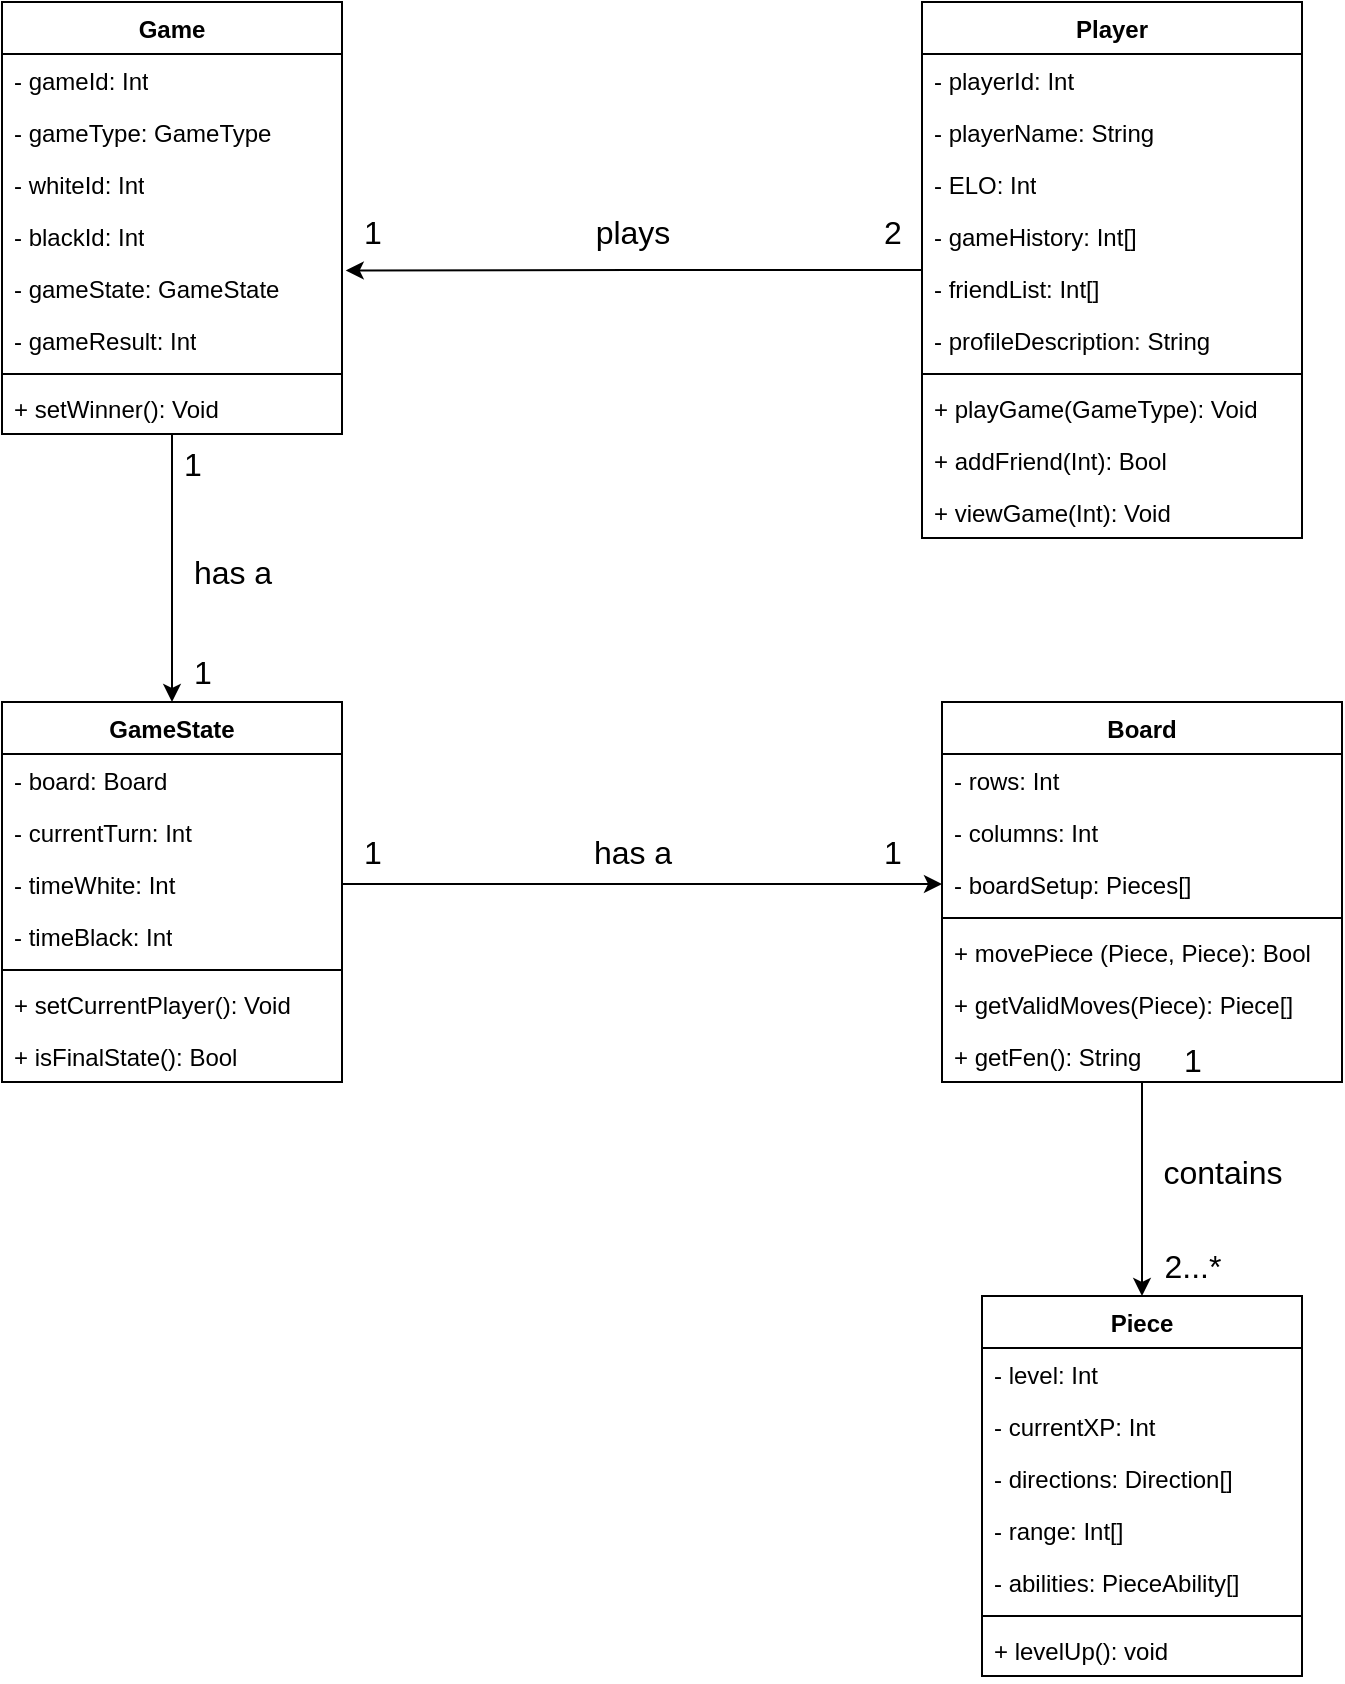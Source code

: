 <mxfile version="21.1.5" type="device">
  <diagram id="R2lEEEUBdFMjLlhIrx00" name="Page-1">
    <mxGraphModel dx="1750" dy="2015" grid="1" gridSize="10" guides="1" tooltips="1" connect="1" arrows="1" fold="1" page="1" pageScale="1" pageWidth="850" pageHeight="1100" math="0" shadow="0" extFonts="Permanent Marker^https://fonts.googleapis.com/css?family=Permanent+Marker">
      <root>
        <mxCell id="0" />
        <mxCell id="1" parent="0" />
        <mxCell id="LeIK8e8epT49vYJkH5Ri-15" value="Piece&lt;br&gt;" style="swimlane;fontStyle=1;align=center;verticalAlign=top;childLayout=stackLayout;horizontal=1;startSize=26;horizontalStack=0;resizeParent=1;resizeParentMax=0;resizeLast=0;collapsible=1;marginBottom=0;whiteSpace=wrap;html=1;" vertex="1" parent="1">
          <mxGeometry x="620" y="-253" width="160" height="190" as="geometry" />
        </mxCell>
        <mxCell id="LeIK8e8epT49vYJkH5Ri-19" value="- level: Int" style="text;strokeColor=none;fillColor=none;align=left;verticalAlign=top;spacingLeft=4;spacingRight=4;overflow=hidden;rotatable=0;points=[[0,0.5],[1,0.5]];portConstraint=eastwest;whiteSpace=wrap;html=1;" vertex="1" parent="LeIK8e8epT49vYJkH5Ri-15">
          <mxGeometry y="26" width="160" height="26" as="geometry" />
        </mxCell>
        <mxCell id="LeIK8e8epT49vYJkH5Ri-22" value="- currentXP: Int" style="text;strokeColor=none;fillColor=none;align=left;verticalAlign=top;spacingLeft=4;spacingRight=4;overflow=hidden;rotatable=0;points=[[0,0.5],[1,0.5]];portConstraint=eastwest;whiteSpace=wrap;html=1;" vertex="1" parent="LeIK8e8epT49vYJkH5Ri-15">
          <mxGeometry y="52" width="160" height="26" as="geometry" />
        </mxCell>
        <mxCell id="LeIK8e8epT49vYJkH5Ri-20" value="- directions: Direction[]" style="text;strokeColor=none;fillColor=none;align=left;verticalAlign=top;spacingLeft=4;spacingRight=4;overflow=hidden;rotatable=0;points=[[0,0.5],[1,0.5]];portConstraint=eastwest;whiteSpace=wrap;html=1;" vertex="1" parent="LeIK8e8epT49vYJkH5Ri-15">
          <mxGeometry y="78" width="160" height="26" as="geometry" />
        </mxCell>
        <mxCell id="LeIK8e8epT49vYJkH5Ri-23" value="- range: Int[]" style="text;strokeColor=none;fillColor=none;align=left;verticalAlign=top;spacingLeft=4;spacingRight=4;overflow=hidden;rotatable=0;points=[[0,0.5],[1,0.5]];portConstraint=eastwest;whiteSpace=wrap;html=1;" vertex="1" parent="LeIK8e8epT49vYJkH5Ri-15">
          <mxGeometry y="104" width="160" height="26" as="geometry" />
        </mxCell>
        <mxCell id="LeIK8e8epT49vYJkH5Ri-16" value="- abilities: PieceAbility[]" style="text;strokeColor=none;fillColor=none;align=left;verticalAlign=top;spacingLeft=4;spacingRight=4;overflow=hidden;rotatable=0;points=[[0,0.5],[1,0.5]];portConstraint=eastwest;whiteSpace=wrap;html=1;" vertex="1" parent="LeIK8e8epT49vYJkH5Ri-15">
          <mxGeometry y="130" width="160" height="26" as="geometry" />
        </mxCell>
        <mxCell id="LeIK8e8epT49vYJkH5Ri-17" value="" style="line;strokeWidth=1;fillColor=none;align=left;verticalAlign=middle;spacingTop=-1;spacingLeft=3;spacingRight=3;rotatable=0;labelPosition=right;points=[];portConstraint=eastwest;strokeColor=inherit;" vertex="1" parent="LeIK8e8epT49vYJkH5Ri-15">
          <mxGeometry y="156" width="160" height="8" as="geometry" />
        </mxCell>
        <mxCell id="LeIK8e8epT49vYJkH5Ri-18" value="+ levelUp(): void" style="text;strokeColor=none;fillColor=none;align=left;verticalAlign=top;spacingLeft=4;spacingRight=4;overflow=hidden;rotatable=0;points=[[0,0.5],[1,0.5]];portConstraint=eastwest;whiteSpace=wrap;html=1;" vertex="1" parent="LeIK8e8epT49vYJkH5Ri-15">
          <mxGeometry y="164" width="160" height="26" as="geometry" />
        </mxCell>
        <mxCell id="LeIK8e8epT49vYJkH5Ri-24" value="GameState" style="swimlane;fontStyle=1;align=center;verticalAlign=top;childLayout=stackLayout;horizontal=1;startSize=26;horizontalStack=0;resizeParent=1;resizeParentMax=0;resizeLast=0;collapsible=1;marginBottom=0;whiteSpace=wrap;html=1;" vertex="1" parent="1">
          <mxGeometry x="130" y="-550" width="170" height="190" as="geometry" />
        </mxCell>
        <mxCell id="LeIK8e8epT49vYJkH5Ri-28" value="- board: Board" style="text;strokeColor=none;fillColor=none;align=left;verticalAlign=top;spacingLeft=4;spacingRight=4;overflow=hidden;rotatable=0;points=[[0,0.5],[1,0.5]];portConstraint=eastwest;whiteSpace=wrap;html=1;" vertex="1" parent="LeIK8e8epT49vYJkH5Ri-24">
          <mxGeometry y="26" width="170" height="26" as="geometry" />
        </mxCell>
        <mxCell id="LeIK8e8epT49vYJkH5Ri-29" value="- currentTurn: Int" style="text;strokeColor=none;fillColor=none;align=left;verticalAlign=top;spacingLeft=4;spacingRight=4;overflow=hidden;rotatable=0;points=[[0,0.5],[1,0.5]];portConstraint=eastwest;whiteSpace=wrap;html=1;" vertex="1" parent="LeIK8e8epT49vYJkH5Ri-24">
          <mxGeometry y="52" width="170" height="26" as="geometry" />
        </mxCell>
        <mxCell id="LeIK8e8epT49vYJkH5Ri-30" value="- timeWhite: Int" style="text;strokeColor=none;fillColor=none;align=left;verticalAlign=top;spacingLeft=4;spacingRight=4;overflow=hidden;rotatable=0;points=[[0,0.5],[1,0.5]];portConstraint=eastwest;whiteSpace=wrap;html=1;" vertex="1" parent="LeIK8e8epT49vYJkH5Ri-24">
          <mxGeometry y="78" width="170" height="26" as="geometry" />
        </mxCell>
        <mxCell id="LeIK8e8epT49vYJkH5Ri-25" value="- timeBlack: Int" style="text;strokeColor=none;fillColor=none;align=left;verticalAlign=top;spacingLeft=4;spacingRight=4;overflow=hidden;rotatable=0;points=[[0,0.5],[1,0.5]];portConstraint=eastwest;whiteSpace=wrap;html=1;" vertex="1" parent="LeIK8e8epT49vYJkH5Ri-24">
          <mxGeometry y="104" width="170" height="26" as="geometry" />
        </mxCell>
        <mxCell id="LeIK8e8epT49vYJkH5Ri-26" value="" style="line;strokeWidth=1;fillColor=none;align=left;verticalAlign=middle;spacingTop=-1;spacingLeft=3;spacingRight=3;rotatable=0;labelPosition=right;points=[];portConstraint=eastwest;strokeColor=inherit;" vertex="1" parent="LeIK8e8epT49vYJkH5Ri-24">
          <mxGeometry y="130" width="170" height="8" as="geometry" />
        </mxCell>
        <mxCell id="LeIK8e8epT49vYJkH5Ri-43" value="+ setCurrentPlayer(): Void" style="text;strokeColor=none;fillColor=none;align=left;verticalAlign=top;spacingLeft=4;spacingRight=4;overflow=hidden;rotatable=0;points=[[0,0.5],[1,0.5]];portConstraint=eastwest;whiteSpace=wrap;html=1;" vertex="1" parent="LeIK8e8epT49vYJkH5Ri-24">
          <mxGeometry y="138" width="170" height="26" as="geometry" />
        </mxCell>
        <mxCell id="LeIK8e8epT49vYJkH5Ri-27" value="+ isFinalState(): Bool" style="text;strokeColor=none;fillColor=none;align=left;verticalAlign=top;spacingLeft=4;spacingRight=4;overflow=hidden;rotatable=0;points=[[0,0.5],[1,0.5]];portConstraint=eastwest;whiteSpace=wrap;html=1;" vertex="1" parent="LeIK8e8epT49vYJkH5Ri-24">
          <mxGeometry y="164" width="170" height="26" as="geometry" />
        </mxCell>
        <mxCell id="LeIK8e8epT49vYJkH5Ri-50" style="edgeStyle=orthogonalEdgeStyle;rounded=0;orthogonalLoop=1;jettySize=auto;html=1;entryX=0.5;entryY=0;entryDx=0;entryDy=0;" edge="1" parent="1" source="LeIK8e8epT49vYJkH5Ri-35" target="LeIK8e8epT49vYJkH5Ri-15">
          <mxGeometry relative="1" as="geometry" />
        </mxCell>
        <mxCell id="LeIK8e8epT49vYJkH5Ri-35" value="Board" style="swimlane;fontStyle=1;align=center;verticalAlign=top;childLayout=stackLayout;horizontal=1;startSize=26;horizontalStack=0;resizeParent=1;resizeParentMax=0;resizeLast=0;collapsible=1;marginBottom=0;whiteSpace=wrap;html=1;" vertex="1" parent="1">
          <mxGeometry x="600" y="-550" width="200" height="190" as="geometry" />
        </mxCell>
        <mxCell id="LeIK8e8epT49vYJkH5Ri-42" value="- rows: Int" style="text;strokeColor=none;fillColor=none;align=left;verticalAlign=top;spacingLeft=4;spacingRight=4;overflow=hidden;rotatable=0;points=[[0,0.5],[1,0.5]];portConstraint=eastwest;whiteSpace=wrap;html=1;" vertex="1" parent="LeIK8e8epT49vYJkH5Ri-35">
          <mxGeometry y="26" width="200" height="26" as="geometry" />
        </mxCell>
        <mxCell id="LeIK8e8epT49vYJkH5Ri-41" value="- columns: Int" style="text;strokeColor=none;fillColor=none;align=left;verticalAlign=top;spacingLeft=4;spacingRight=4;overflow=hidden;rotatable=0;points=[[0,0.5],[1,0.5]];portConstraint=eastwest;whiteSpace=wrap;html=1;" vertex="1" parent="LeIK8e8epT49vYJkH5Ri-35">
          <mxGeometry y="52" width="200" height="26" as="geometry" />
        </mxCell>
        <mxCell id="LeIK8e8epT49vYJkH5Ri-36" value="- boardSetup: Pieces[]" style="text;strokeColor=none;fillColor=none;align=left;verticalAlign=top;spacingLeft=4;spacingRight=4;overflow=hidden;rotatable=0;points=[[0,0.5],[1,0.5]];portConstraint=eastwest;whiteSpace=wrap;html=1;" vertex="1" parent="LeIK8e8epT49vYJkH5Ri-35">
          <mxGeometry y="78" width="200" height="26" as="geometry" />
        </mxCell>
        <mxCell id="LeIK8e8epT49vYJkH5Ri-37" value="" style="line;strokeWidth=1;fillColor=none;align=left;verticalAlign=middle;spacingTop=-1;spacingLeft=3;spacingRight=3;rotatable=0;labelPosition=right;points=[];portConstraint=eastwest;strokeColor=inherit;" vertex="1" parent="LeIK8e8epT49vYJkH5Ri-35">
          <mxGeometry y="104" width="200" height="8" as="geometry" />
        </mxCell>
        <mxCell id="LeIK8e8epT49vYJkH5Ri-44" value="+ movePiece (Piece, Piece): Bool" style="text;strokeColor=none;fillColor=none;align=left;verticalAlign=top;spacingLeft=4;spacingRight=4;overflow=hidden;rotatable=0;points=[[0,0.5],[1,0.5]];portConstraint=eastwest;whiteSpace=wrap;html=1;" vertex="1" parent="LeIK8e8epT49vYJkH5Ri-35">
          <mxGeometry y="112" width="200" height="26" as="geometry" />
        </mxCell>
        <mxCell id="LeIK8e8epT49vYJkH5Ri-67" value="+ getValidMoves(Piece): Piece[]" style="text;strokeColor=none;fillColor=none;align=left;verticalAlign=top;spacingLeft=4;spacingRight=4;overflow=hidden;rotatable=0;points=[[0,0.5],[1,0.5]];portConstraint=eastwest;whiteSpace=wrap;html=1;" vertex="1" parent="LeIK8e8epT49vYJkH5Ri-35">
          <mxGeometry y="138" width="200" height="26" as="geometry" />
        </mxCell>
        <mxCell id="LeIK8e8epT49vYJkH5Ri-38" value="+ getFen(): String" style="text;strokeColor=none;fillColor=none;align=left;verticalAlign=top;spacingLeft=4;spacingRight=4;overflow=hidden;rotatable=0;points=[[0,0.5],[1,0.5]];portConstraint=eastwest;whiteSpace=wrap;html=1;" vertex="1" parent="LeIK8e8epT49vYJkH5Ri-35">
          <mxGeometry y="164" width="200" height="26" as="geometry" />
        </mxCell>
        <mxCell id="LeIK8e8epT49vYJkH5Ri-51" value="&lt;font style=&quot;font-size: 16px;&quot;&gt;2...*&lt;/font&gt;" style="text;html=1;align=center;verticalAlign=middle;resizable=0;points=[];autosize=1;strokeColor=none;fillColor=none;" vertex="1" parent="1">
          <mxGeometry x="700" y="-283" width="50" height="30" as="geometry" />
        </mxCell>
        <mxCell id="LeIK8e8epT49vYJkH5Ri-52" value="&lt;font style=&quot;font-size: 16px;&quot;&gt;1&lt;/font&gt;" style="text;html=1;align=center;verticalAlign=middle;resizable=0;points=[];autosize=1;strokeColor=none;fillColor=none;" vertex="1" parent="1">
          <mxGeometry x="710" y="-386" width="30" height="30" as="geometry" />
        </mxCell>
        <mxCell id="LeIK8e8epT49vYJkH5Ri-53" value="&lt;font style=&quot;font-size: 16px;&quot;&gt;1&lt;/font&gt;" style="text;html=1;align=center;verticalAlign=middle;resizable=0;points=[];autosize=1;strokeColor=none;fillColor=none;" vertex="1" parent="1">
          <mxGeometry x="300" y="-490" width="30" height="30" as="geometry" />
        </mxCell>
        <mxCell id="LeIK8e8epT49vYJkH5Ri-54" style="edgeStyle=orthogonalEdgeStyle;rounded=0;orthogonalLoop=1;jettySize=auto;html=1;exitX=1;exitY=0.5;exitDx=0;exitDy=0;entryX=0;entryY=0.5;entryDx=0;entryDy=0;" edge="1" parent="1" source="LeIK8e8epT49vYJkH5Ri-30" target="LeIK8e8epT49vYJkH5Ri-36">
          <mxGeometry relative="1" as="geometry" />
        </mxCell>
        <mxCell id="LeIK8e8epT49vYJkH5Ri-55" value="&lt;font style=&quot;font-size: 16px;&quot;&gt;1&lt;/font&gt;" style="text;html=1;align=center;verticalAlign=middle;resizable=0;points=[];autosize=1;strokeColor=none;fillColor=none;" vertex="1" parent="1">
          <mxGeometry x="560" y="-490" width="30" height="30" as="geometry" />
        </mxCell>
        <mxCell id="LeIK8e8epT49vYJkH5Ri-56" value="&lt;span style=&quot;font-size: 16px;&quot;&gt;has a&lt;/span&gt;" style="text;html=1;align=center;verticalAlign=middle;resizable=0;points=[];autosize=1;strokeColor=none;fillColor=none;" vertex="1" parent="1">
          <mxGeometry x="415" y="-490" width="60" height="30" as="geometry" />
        </mxCell>
        <mxCell id="LeIK8e8epT49vYJkH5Ri-57" value="&lt;font style=&quot;font-size: 16px;&quot;&gt;contains&lt;/font&gt;" style="text;html=1;align=center;verticalAlign=middle;resizable=0;points=[];autosize=1;strokeColor=none;fillColor=none;" vertex="1" parent="1">
          <mxGeometry x="700" y="-330" width="80" height="30" as="geometry" />
        </mxCell>
        <mxCell id="LeIK8e8epT49vYJkH5Ri-68" style="edgeStyle=orthogonalEdgeStyle;rounded=0;orthogonalLoop=1;jettySize=auto;html=1;entryX=0.5;entryY=0;entryDx=0;entryDy=0;" edge="1" parent="1" source="LeIK8e8epT49vYJkH5Ri-58" target="LeIK8e8epT49vYJkH5Ri-24">
          <mxGeometry relative="1" as="geometry" />
        </mxCell>
        <mxCell id="LeIK8e8epT49vYJkH5Ri-58" value="Game" style="swimlane;fontStyle=1;align=center;verticalAlign=top;childLayout=stackLayout;horizontal=1;startSize=26;horizontalStack=0;resizeParent=1;resizeParentMax=0;resizeLast=0;collapsible=1;marginBottom=0;whiteSpace=wrap;html=1;" vertex="1" parent="1">
          <mxGeometry x="130" y="-900" width="170" height="216" as="geometry" />
        </mxCell>
        <mxCell id="LeIK8e8epT49vYJkH5Ri-65" value="- gameId: Int" style="text;strokeColor=none;fillColor=none;align=left;verticalAlign=top;spacingLeft=4;spacingRight=4;overflow=hidden;rotatable=0;points=[[0,0.5],[1,0.5]];portConstraint=eastwest;whiteSpace=wrap;html=1;" vertex="1" parent="LeIK8e8epT49vYJkH5Ri-58">
          <mxGeometry y="26" width="170" height="26" as="geometry" />
        </mxCell>
        <mxCell id="LeIK8e8epT49vYJkH5Ri-64" value="- gameType: GameType" style="text;strokeColor=none;fillColor=none;align=left;verticalAlign=top;spacingLeft=4;spacingRight=4;overflow=hidden;rotatable=0;points=[[0,0.5],[1,0.5]];portConstraint=eastwest;whiteSpace=wrap;html=1;" vertex="1" parent="LeIK8e8epT49vYJkH5Ri-58">
          <mxGeometry y="52" width="170" height="26" as="geometry" />
        </mxCell>
        <mxCell id="LeIK8e8epT49vYJkH5Ri-63" value="- whiteId: Int" style="text;strokeColor=none;fillColor=none;align=left;verticalAlign=top;spacingLeft=4;spacingRight=4;overflow=hidden;rotatable=0;points=[[0,0.5],[1,0.5]];portConstraint=eastwest;whiteSpace=wrap;html=1;" vertex="1" parent="LeIK8e8epT49vYJkH5Ri-58">
          <mxGeometry y="78" width="170" height="26" as="geometry" />
        </mxCell>
        <mxCell id="LeIK8e8epT49vYJkH5Ri-62" value="- blackId: Int" style="text;strokeColor=none;fillColor=none;align=left;verticalAlign=top;spacingLeft=4;spacingRight=4;overflow=hidden;rotatable=0;points=[[0,0.5],[1,0.5]];portConstraint=eastwest;whiteSpace=wrap;html=1;" vertex="1" parent="LeIK8e8epT49vYJkH5Ri-58">
          <mxGeometry y="104" width="170" height="26" as="geometry" />
        </mxCell>
        <mxCell id="LeIK8e8epT49vYJkH5Ri-66" value="- gameState: GameState" style="text;strokeColor=none;fillColor=none;align=left;verticalAlign=top;spacingLeft=4;spacingRight=4;overflow=hidden;rotatable=0;points=[[0,0.5],[1,0.5]];portConstraint=eastwest;whiteSpace=wrap;html=1;" vertex="1" parent="LeIK8e8epT49vYJkH5Ri-58">
          <mxGeometry y="130" width="170" height="26" as="geometry" />
        </mxCell>
        <mxCell id="LeIK8e8epT49vYJkH5Ri-59" value="- gameResult: Int" style="text;strokeColor=none;fillColor=none;align=left;verticalAlign=top;spacingLeft=4;spacingRight=4;overflow=hidden;rotatable=0;points=[[0,0.5],[1,0.5]];portConstraint=eastwest;whiteSpace=wrap;html=1;" vertex="1" parent="LeIK8e8epT49vYJkH5Ri-58">
          <mxGeometry y="156" width="170" height="26" as="geometry" />
        </mxCell>
        <mxCell id="LeIK8e8epT49vYJkH5Ri-60" value="" style="line;strokeWidth=1;fillColor=none;align=left;verticalAlign=middle;spacingTop=-1;spacingLeft=3;spacingRight=3;rotatable=0;labelPosition=right;points=[];portConstraint=eastwest;strokeColor=inherit;" vertex="1" parent="LeIK8e8epT49vYJkH5Ri-58">
          <mxGeometry y="182" width="170" height="8" as="geometry" />
        </mxCell>
        <mxCell id="LeIK8e8epT49vYJkH5Ri-61" value="+ setWinner(): Void" style="text;strokeColor=none;fillColor=none;align=left;verticalAlign=top;spacingLeft=4;spacingRight=4;overflow=hidden;rotatable=0;points=[[0,0.5],[1,0.5]];portConstraint=eastwest;whiteSpace=wrap;html=1;" vertex="1" parent="LeIK8e8epT49vYJkH5Ri-58">
          <mxGeometry y="190" width="170" height="26" as="geometry" />
        </mxCell>
        <mxCell id="LeIK8e8epT49vYJkH5Ri-69" value="&lt;font style=&quot;font-size: 16px;&quot;&gt;1&lt;/font&gt;" style="text;html=1;align=center;verticalAlign=middle;resizable=0;points=[];autosize=1;strokeColor=none;fillColor=none;" vertex="1" parent="1">
          <mxGeometry x="210" y="-684" width="30" height="30" as="geometry" />
        </mxCell>
        <mxCell id="LeIK8e8epT49vYJkH5Ri-70" value="&lt;font style=&quot;font-size: 16px;&quot;&gt;1&lt;/font&gt;" style="text;html=1;align=center;verticalAlign=middle;resizable=0;points=[];autosize=1;strokeColor=none;fillColor=none;" vertex="1" parent="1">
          <mxGeometry x="215" y="-580" width="30" height="30" as="geometry" />
        </mxCell>
        <mxCell id="LeIK8e8epT49vYJkH5Ri-71" value="&lt;font style=&quot;font-size: 16px;&quot;&gt;has a&lt;/font&gt;" style="text;html=1;align=center;verticalAlign=middle;resizable=0;points=[];autosize=1;strokeColor=none;fillColor=none;" vertex="1" parent="1">
          <mxGeometry x="215" y="-630" width="60" height="30" as="geometry" />
        </mxCell>
        <mxCell id="LeIK8e8epT49vYJkH5Ri-87" style="edgeStyle=orthogonalEdgeStyle;rounded=0;orthogonalLoop=1;jettySize=auto;html=1;entryX=1.011;entryY=0.163;entryDx=0;entryDy=0;entryPerimeter=0;" edge="1" parent="1" source="LeIK8e8epT49vYJkH5Ri-72" target="LeIK8e8epT49vYJkH5Ri-66">
          <mxGeometry relative="1" as="geometry" />
        </mxCell>
        <mxCell id="LeIK8e8epT49vYJkH5Ri-72" value="Player" style="swimlane;fontStyle=1;align=center;verticalAlign=top;childLayout=stackLayout;horizontal=1;startSize=26;horizontalStack=0;resizeParent=1;resizeParentMax=0;resizeLast=0;collapsible=1;marginBottom=0;whiteSpace=wrap;html=1;" vertex="1" parent="1">
          <mxGeometry x="590" y="-900" width="190" height="268" as="geometry" />
        </mxCell>
        <mxCell id="LeIK8e8epT49vYJkH5Ri-76" value="- playerId: Int" style="text;strokeColor=none;fillColor=none;align=left;verticalAlign=top;spacingLeft=4;spacingRight=4;overflow=hidden;rotatable=0;points=[[0,0.5],[1,0.5]];portConstraint=eastwest;whiteSpace=wrap;html=1;" vertex="1" parent="LeIK8e8epT49vYJkH5Ri-72">
          <mxGeometry y="26" width="190" height="26" as="geometry" />
        </mxCell>
        <mxCell id="LeIK8e8epT49vYJkH5Ri-78" value="- playerName: String" style="text;strokeColor=none;fillColor=none;align=left;verticalAlign=top;spacingLeft=4;spacingRight=4;overflow=hidden;rotatable=0;points=[[0,0.5],[1,0.5]];portConstraint=eastwest;whiteSpace=wrap;html=1;" vertex="1" parent="LeIK8e8epT49vYJkH5Ri-72">
          <mxGeometry y="52" width="190" height="26" as="geometry" />
        </mxCell>
        <mxCell id="LeIK8e8epT49vYJkH5Ri-81" value="- ELO: Int" style="text;strokeColor=none;fillColor=none;align=left;verticalAlign=top;spacingLeft=4;spacingRight=4;overflow=hidden;rotatable=0;points=[[0,0.5],[1,0.5]];portConstraint=eastwest;whiteSpace=wrap;html=1;" vertex="1" parent="LeIK8e8epT49vYJkH5Ri-72">
          <mxGeometry y="78" width="190" height="26" as="geometry" />
        </mxCell>
        <mxCell id="LeIK8e8epT49vYJkH5Ri-82" value="- gameHistory: Int[]" style="text;strokeColor=none;fillColor=none;align=left;verticalAlign=top;spacingLeft=4;spacingRight=4;overflow=hidden;rotatable=0;points=[[0,0.5],[1,0.5]];portConstraint=eastwest;whiteSpace=wrap;html=1;" vertex="1" parent="LeIK8e8epT49vYJkH5Ri-72">
          <mxGeometry y="104" width="190" height="26" as="geometry" />
        </mxCell>
        <mxCell id="LeIK8e8epT49vYJkH5Ri-83" value="- friendList: Int[]" style="text;strokeColor=none;fillColor=none;align=left;verticalAlign=top;spacingLeft=4;spacingRight=4;overflow=hidden;rotatable=0;points=[[0,0.5],[1,0.5]];portConstraint=eastwest;whiteSpace=wrap;html=1;" vertex="1" parent="LeIK8e8epT49vYJkH5Ri-72">
          <mxGeometry y="130" width="190" height="26" as="geometry" />
        </mxCell>
        <mxCell id="LeIK8e8epT49vYJkH5Ri-77" value="- profileDescription: String" style="text;strokeColor=none;fillColor=none;align=left;verticalAlign=top;spacingLeft=4;spacingRight=4;overflow=hidden;rotatable=0;points=[[0,0.5],[1,0.5]];portConstraint=eastwest;whiteSpace=wrap;html=1;" vertex="1" parent="LeIK8e8epT49vYJkH5Ri-72">
          <mxGeometry y="156" width="190" height="26" as="geometry" />
        </mxCell>
        <mxCell id="LeIK8e8epT49vYJkH5Ri-74" value="" style="line;strokeWidth=1;fillColor=none;align=left;verticalAlign=middle;spacingTop=-1;spacingLeft=3;spacingRight=3;rotatable=0;labelPosition=right;points=[];portConstraint=eastwest;strokeColor=inherit;" vertex="1" parent="LeIK8e8epT49vYJkH5Ri-72">
          <mxGeometry y="182" width="190" height="8" as="geometry" />
        </mxCell>
        <mxCell id="LeIK8e8epT49vYJkH5Ri-84" value="+ playGame(GameType): Void" style="text;strokeColor=none;fillColor=none;align=left;verticalAlign=top;spacingLeft=4;spacingRight=4;overflow=hidden;rotatable=0;points=[[0,0.5],[1,0.5]];portConstraint=eastwest;whiteSpace=wrap;html=1;" vertex="1" parent="LeIK8e8epT49vYJkH5Ri-72">
          <mxGeometry y="190" width="190" height="26" as="geometry" />
        </mxCell>
        <mxCell id="LeIK8e8epT49vYJkH5Ri-85" value="+ addFriend(Int): Bool" style="text;strokeColor=none;fillColor=none;align=left;verticalAlign=top;spacingLeft=4;spacingRight=4;overflow=hidden;rotatable=0;points=[[0,0.5],[1,0.5]];portConstraint=eastwest;whiteSpace=wrap;html=1;" vertex="1" parent="LeIK8e8epT49vYJkH5Ri-72">
          <mxGeometry y="216" width="190" height="26" as="geometry" />
        </mxCell>
        <mxCell id="LeIK8e8epT49vYJkH5Ri-80" value="+ viewGame(Int): Void" style="text;strokeColor=none;fillColor=none;align=left;verticalAlign=top;spacingLeft=4;spacingRight=4;overflow=hidden;rotatable=0;points=[[0,0.5],[1,0.5]];portConstraint=eastwest;whiteSpace=wrap;html=1;" vertex="1" parent="LeIK8e8epT49vYJkH5Ri-72">
          <mxGeometry y="242" width="190" height="26" as="geometry" />
        </mxCell>
        <mxCell id="LeIK8e8epT49vYJkH5Ri-88" value="&lt;font style=&quot;font-size: 16px;&quot;&gt;2&lt;/font&gt;" style="text;html=1;align=center;verticalAlign=middle;resizable=0;points=[];autosize=1;strokeColor=none;fillColor=none;" vertex="1" parent="1">
          <mxGeometry x="560" y="-800" width="30" height="30" as="geometry" />
        </mxCell>
        <mxCell id="LeIK8e8epT49vYJkH5Ri-89" value="&lt;font style=&quot;font-size: 16px;&quot;&gt;1&lt;/font&gt;" style="text;html=1;align=center;verticalAlign=middle;resizable=0;points=[];autosize=1;strokeColor=none;fillColor=none;" vertex="1" parent="1">
          <mxGeometry x="300" y="-800" width="30" height="30" as="geometry" />
        </mxCell>
        <mxCell id="LeIK8e8epT49vYJkH5Ri-90" value="&lt;font style=&quot;font-size: 16px;&quot;&gt;plays&lt;/font&gt;" style="text;html=1;align=center;verticalAlign=middle;resizable=0;points=[];autosize=1;strokeColor=none;fillColor=none;" vertex="1" parent="1">
          <mxGeometry x="415" y="-800" width="60" height="30" as="geometry" />
        </mxCell>
      </root>
    </mxGraphModel>
  </diagram>
</mxfile>
